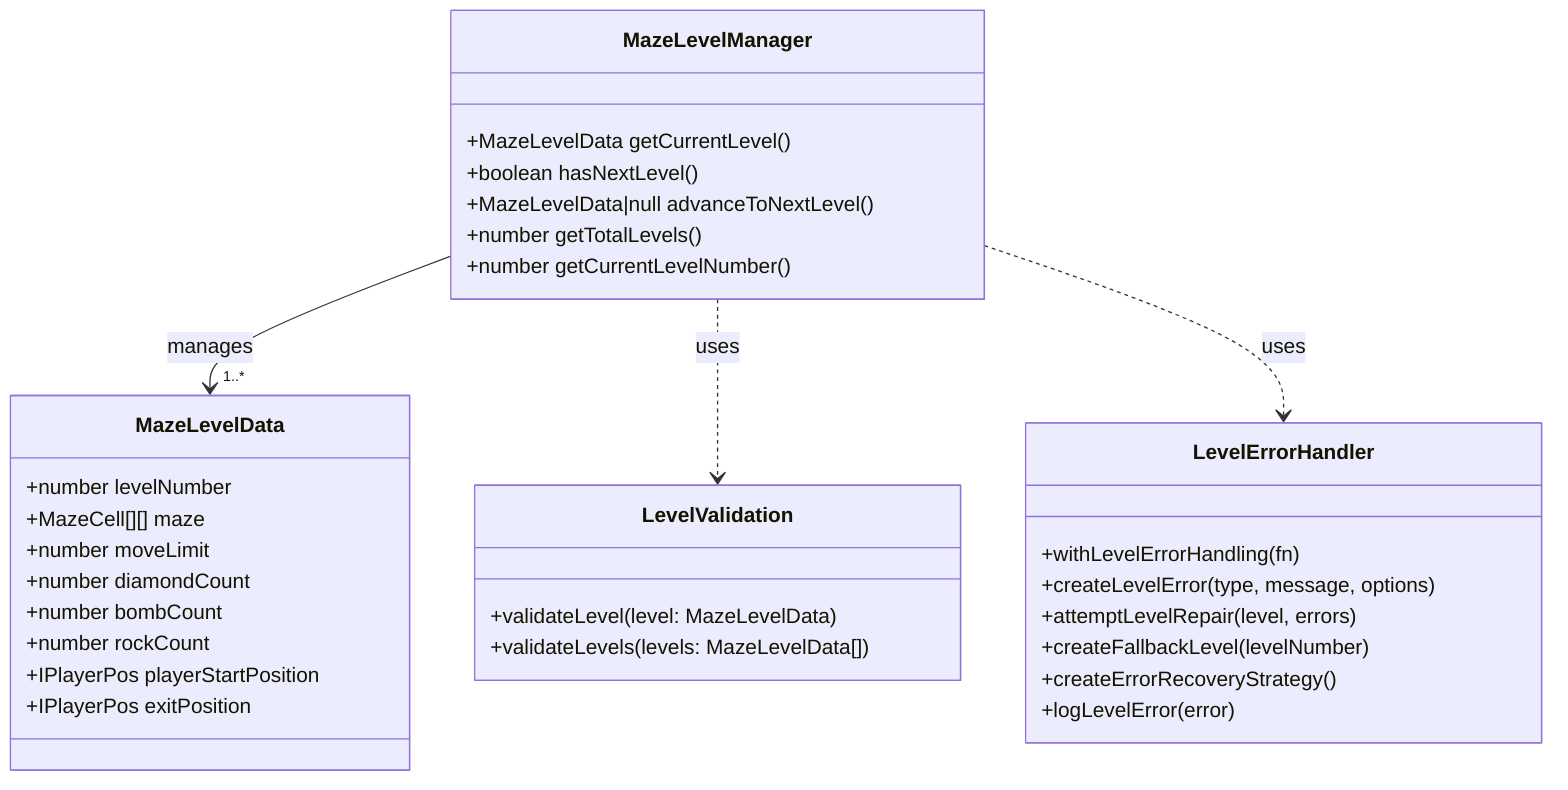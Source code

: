 classDiagram
  class MazeLevelData {
    +number levelNumber
    +MazeCell[][] maze
    +number moveLimit
    +number diamondCount
    +number bombCount
    +number rockCount
    +IPlayerPos playerStartPosition
    +IPlayerPos exitPosition
  }

  class MazeLevelManager {
    +MazeLevelData getCurrentLevel()
    +boolean hasNextLevel()
    +MazeLevelData|null advanceToNextLevel()
    +number getTotalLevels()
    +number getCurrentLevelNumber()
  }

  class LevelValidation {
    +validateLevel(level: MazeLevelData)
    +validateLevels(levels: MazeLevelData[])
  }

  class LevelErrorHandler {
    +withLevelErrorHandling(fn)
    +createLevelError(type, message, options)
    +attemptLevelRepair(level, errors)
    +createFallbackLevel(levelNumber)
    +createErrorRecoveryStrategy()
    +logLevelError(error)
  }

  MazeLevelManager --> "1..*" MazeLevelData : manages
  MazeLevelManager ..> LevelValidation : uses
  MazeLevelManager ..> LevelErrorHandler : uses